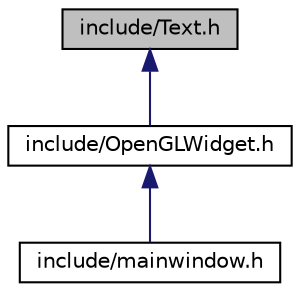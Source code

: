 digraph "include/Text.h"
{
  edge [fontname="Helvetica",fontsize="10",labelfontname="Helvetica",labelfontsize="10"];
  node [fontname="Helvetica",fontsize="10",shape=record];
  Node1 [label="include/Text.h",height=0.2,width=0.4,color="black", fillcolor="grey75", style="filled" fontcolor="black"];
  Node1 -> Node2 [dir="back",color="midnightblue",fontsize="10",style="solid",fontname="Helvetica"];
  Node2 [label="include/OpenGLWidget.h",height=0.2,width=0.4,color="black", fillcolor="white", style="filled",URL="$_open_g_l_widget_8h.html"];
  Node2 -> Node3 [dir="back",color="midnightblue",fontsize="10",style="solid",fontname="Helvetica"];
  Node3 [label="include/mainwindow.h",height=0.2,width=0.4,color="black", fillcolor="white", style="filled",URL="$mainwindow_8h_source.html"];
}
